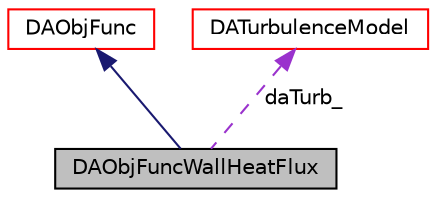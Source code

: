 digraph "DAObjFuncWallHeatFlux"
{
  bgcolor="transparent";
  edge [fontname="Helvetica",fontsize="10",labelfontname="Helvetica",labelfontsize="10"];
  node [fontname="Helvetica",fontsize="10",shape=record];
  Node2 [label="DAObjFuncWallHeatFlux",height=0.2,width=0.4,color="black", fillcolor="grey75", style="filled", fontcolor="black"];
  Node3 -> Node2 [dir="back",color="midnightblue",fontsize="10",style="solid",fontname="Helvetica"];
  Node3 [label="DAObjFunc",height=0.2,width=0.4,color="red",URL="$classFoam_1_1DAObjFunc.html"];
  Node10 -> Node2 [dir="back",color="darkorchid3",fontsize="10",style="dashed",label=" daTurb_" ,fontname="Helvetica"];
  Node10 [label="DATurbulenceModel",height=0.2,width=0.4,color="red",URL="$classFoam_1_1DATurbulenceModel.html"];
}
